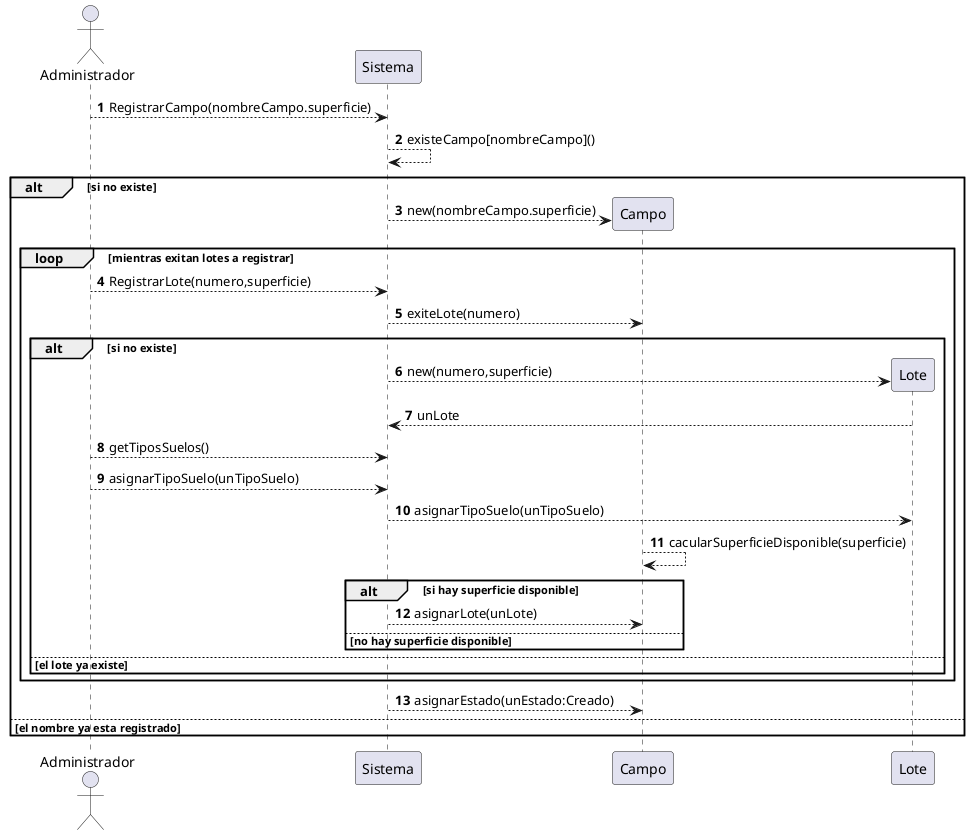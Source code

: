 @startuml
actor Administrador
autonumber
Administrador --> Sistema : RegistrarCampo(nombreCampo.superficie)

Sistema-->Sistema :existeCampo[nombreCampo]()

create Campo
alt si no existe
Sistema --> Campo : new(nombreCampo.superficie)

Loop mientras exitan lotes a registrar
Administrador --> Sistema : RegistrarLote(numero,superficie)

Sistema --> Campo : exiteLote(numero)
alt si no existe
create Lote 
Sistema --> Lote : new(numero,superficie)
Lote --> Sistema : unLote
Administrador --> Sistema : getTiposSuelos()

Administrador --> Sistema : asignarTipoSuelo(unTipoSuelo)
Sistema --> Lote : asignarTipoSuelo(unTipoSuelo)

Campo-->Campo : cacularSuperficieDisponible(superficie)
alt si hay superficie disponible
Sistema--> Campo : asignarLote(unLote)
else no hay superficie disponible
end
else el lote ya existe
end
end
Sistema--> Campo : asignarEstado(unEstado:Creado)
else el nombre ya esta registrado
end

@enduml
